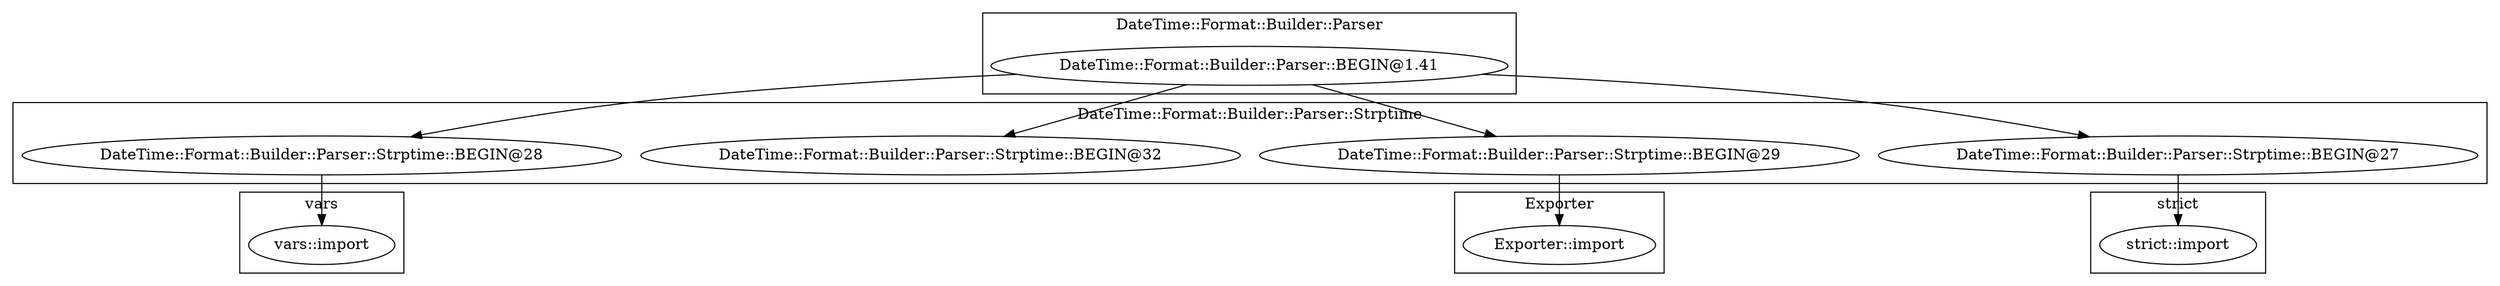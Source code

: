 digraph {
graph [overlap=false]
subgraph cluster_DateTime_Format_Builder_Parser {
	label="DateTime::Format::Builder::Parser";
	"DateTime::Format::Builder::Parser::BEGIN@1.41";
}
subgraph cluster_Exporter {
	label="Exporter";
	"Exporter::import";
}
subgraph cluster_vars {
	label="vars";
	"vars::import";
}
subgraph cluster_strict {
	label="strict";
	"strict::import";
}
subgraph cluster_DateTime_Format_Builder_Parser_Strptime {
	label="DateTime::Format::Builder::Parser::Strptime";
	"DateTime::Format::Builder::Parser::Strptime::BEGIN@28";
	"DateTime::Format::Builder::Parser::Strptime::BEGIN@29";
	"DateTime::Format::Builder::Parser::Strptime::BEGIN@32";
	"DateTime::Format::Builder::Parser::Strptime::BEGIN@27";
}
"DateTime::Format::Builder::Parser::Strptime::BEGIN@29" -> "Exporter::import";
"DateTime::Format::Builder::Parser::BEGIN@1.41" -> "DateTime::Format::Builder::Parser::Strptime::BEGIN@29";
"DateTime::Format::Builder::Parser::Strptime::BEGIN@28" -> "vars::import";
"DateTime::Format::Builder::Parser::BEGIN@1.41" -> "DateTime::Format::Builder::Parser::Strptime::BEGIN@32";
"DateTime::Format::Builder::Parser::Strptime::BEGIN@27" -> "strict::import";
"DateTime::Format::Builder::Parser::BEGIN@1.41" -> "DateTime::Format::Builder::Parser::Strptime::BEGIN@27";
"DateTime::Format::Builder::Parser::BEGIN@1.41" -> "DateTime::Format::Builder::Parser::Strptime::BEGIN@28";
}
